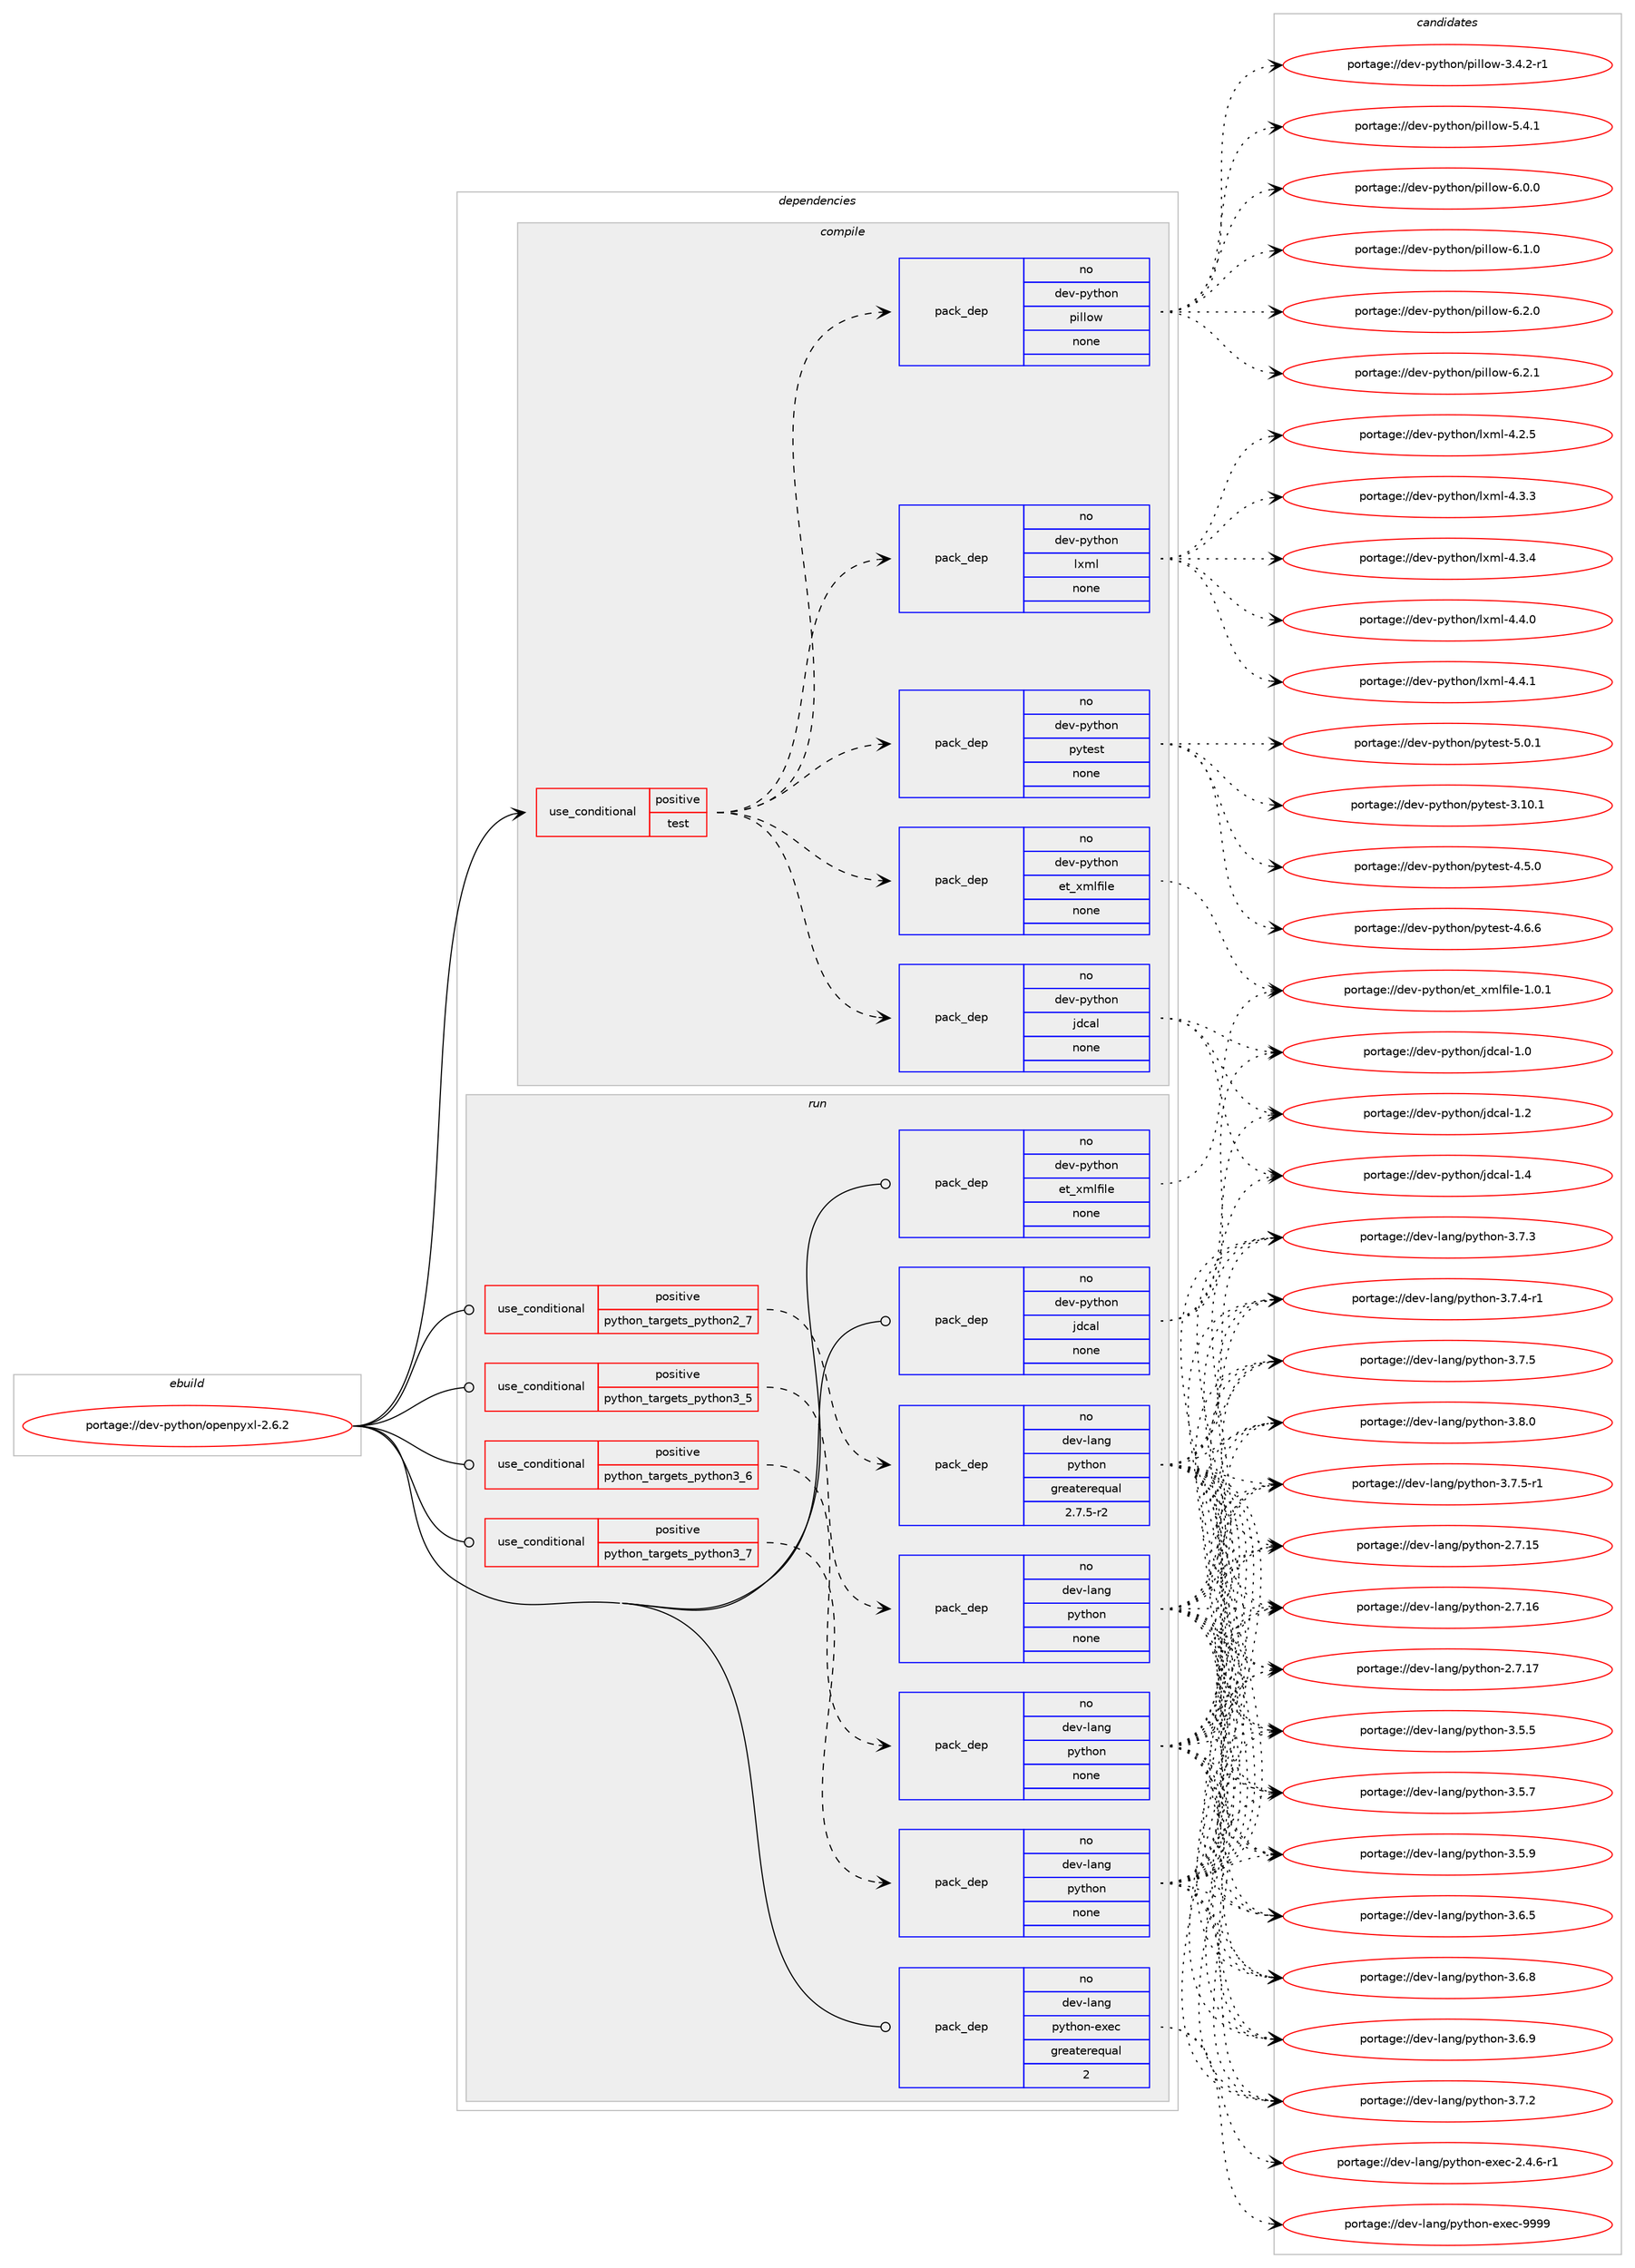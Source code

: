 digraph prolog {

# *************
# Graph options
# *************

newrank=true;
concentrate=true;
compound=true;
graph [rankdir=LR,fontname=Helvetica,fontsize=10,ranksep=1.5];#, ranksep=2.5, nodesep=0.2];
edge  [arrowhead=vee];
node  [fontname=Helvetica,fontsize=10];

# **********
# The ebuild
# **********

subgraph cluster_leftcol {
color=gray;
rank=same;
label=<<i>ebuild</i>>;
id [label="portage://dev-python/openpyxl-2.6.2", color=red, width=4, href="../dev-python/openpyxl-2.6.2.svg"];
}

# ****************
# The dependencies
# ****************

subgraph cluster_midcol {
color=gray;
label=<<i>dependencies</i>>;
subgraph cluster_compile {
fillcolor="#eeeeee";
style=filled;
label=<<i>compile</i>>;
subgraph cond32839 {
dependency152826 [label=<<TABLE BORDER="0" CELLBORDER="1" CELLSPACING="0" CELLPADDING="4"><TR><TD ROWSPAN="3" CELLPADDING="10">use_conditional</TD></TR><TR><TD>positive</TD></TR><TR><TD>test</TD></TR></TABLE>>, shape=none, color=red];
subgraph pack116658 {
dependency152827 [label=<<TABLE BORDER="0" CELLBORDER="1" CELLSPACING="0" CELLPADDING="4" WIDTH="220"><TR><TD ROWSPAN="6" CELLPADDING="30">pack_dep</TD></TR><TR><TD WIDTH="110">no</TD></TR><TR><TD>dev-python</TD></TR><TR><TD>jdcal</TD></TR><TR><TD>none</TD></TR><TR><TD></TD></TR></TABLE>>, shape=none, color=blue];
}
dependency152826:e -> dependency152827:w [weight=20,style="dashed",arrowhead="vee"];
subgraph pack116659 {
dependency152828 [label=<<TABLE BORDER="0" CELLBORDER="1" CELLSPACING="0" CELLPADDING="4" WIDTH="220"><TR><TD ROWSPAN="6" CELLPADDING="30">pack_dep</TD></TR><TR><TD WIDTH="110">no</TD></TR><TR><TD>dev-python</TD></TR><TR><TD>et_xmlfile</TD></TR><TR><TD>none</TD></TR><TR><TD></TD></TR></TABLE>>, shape=none, color=blue];
}
dependency152826:e -> dependency152828:w [weight=20,style="dashed",arrowhead="vee"];
subgraph pack116660 {
dependency152829 [label=<<TABLE BORDER="0" CELLBORDER="1" CELLSPACING="0" CELLPADDING="4" WIDTH="220"><TR><TD ROWSPAN="6" CELLPADDING="30">pack_dep</TD></TR><TR><TD WIDTH="110">no</TD></TR><TR><TD>dev-python</TD></TR><TR><TD>pytest</TD></TR><TR><TD>none</TD></TR><TR><TD></TD></TR></TABLE>>, shape=none, color=blue];
}
dependency152826:e -> dependency152829:w [weight=20,style="dashed",arrowhead="vee"];
subgraph pack116661 {
dependency152830 [label=<<TABLE BORDER="0" CELLBORDER="1" CELLSPACING="0" CELLPADDING="4" WIDTH="220"><TR><TD ROWSPAN="6" CELLPADDING="30">pack_dep</TD></TR><TR><TD WIDTH="110">no</TD></TR><TR><TD>dev-python</TD></TR><TR><TD>lxml</TD></TR><TR><TD>none</TD></TR><TR><TD></TD></TR></TABLE>>, shape=none, color=blue];
}
dependency152826:e -> dependency152830:w [weight=20,style="dashed",arrowhead="vee"];
subgraph pack116662 {
dependency152831 [label=<<TABLE BORDER="0" CELLBORDER="1" CELLSPACING="0" CELLPADDING="4" WIDTH="220"><TR><TD ROWSPAN="6" CELLPADDING="30">pack_dep</TD></TR><TR><TD WIDTH="110">no</TD></TR><TR><TD>dev-python</TD></TR><TR><TD>pillow</TD></TR><TR><TD>none</TD></TR><TR><TD></TD></TR></TABLE>>, shape=none, color=blue];
}
dependency152826:e -> dependency152831:w [weight=20,style="dashed",arrowhead="vee"];
}
id:e -> dependency152826:w [weight=20,style="solid",arrowhead="vee"];
}
subgraph cluster_compileandrun {
fillcolor="#eeeeee";
style=filled;
label=<<i>compile and run</i>>;
}
subgraph cluster_run {
fillcolor="#eeeeee";
style=filled;
label=<<i>run</i>>;
subgraph cond32840 {
dependency152832 [label=<<TABLE BORDER="0" CELLBORDER="1" CELLSPACING="0" CELLPADDING="4"><TR><TD ROWSPAN="3" CELLPADDING="10">use_conditional</TD></TR><TR><TD>positive</TD></TR><TR><TD>python_targets_python2_7</TD></TR></TABLE>>, shape=none, color=red];
subgraph pack116663 {
dependency152833 [label=<<TABLE BORDER="0" CELLBORDER="1" CELLSPACING="0" CELLPADDING="4" WIDTH="220"><TR><TD ROWSPAN="6" CELLPADDING="30">pack_dep</TD></TR><TR><TD WIDTH="110">no</TD></TR><TR><TD>dev-lang</TD></TR><TR><TD>python</TD></TR><TR><TD>greaterequal</TD></TR><TR><TD>2.7.5-r2</TD></TR></TABLE>>, shape=none, color=blue];
}
dependency152832:e -> dependency152833:w [weight=20,style="dashed",arrowhead="vee"];
}
id:e -> dependency152832:w [weight=20,style="solid",arrowhead="odot"];
subgraph cond32841 {
dependency152834 [label=<<TABLE BORDER="0" CELLBORDER="1" CELLSPACING="0" CELLPADDING="4"><TR><TD ROWSPAN="3" CELLPADDING="10">use_conditional</TD></TR><TR><TD>positive</TD></TR><TR><TD>python_targets_python3_5</TD></TR></TABLE>>, shape=none, color=red];
subgraph pack116664 {
dependency152835 [label=<<TABLE BORDER="0" CELLBORDER="1" CELLSPACING="0" CELLPADDING="4" WIDTH="220"><TR><TD ROWSPAN="6" CELLPADDING="30">pack_dep</TD></TR><TR><TD WIDTH="110">no</TD></TR><TR><TD>dev-lang</TD></TR><TR><TD>python</TD></TR><TR><TD>none</TD></TR><TR><TD></TD></TR></TABLE>>, shape=none, color=blue];
}
dependency152834:e -> dependency152835:w [weight=20,style="dashed",arrowhead="vee"];
}
id:e -> dependency152834:w [weight=20,style="solid",arrowhead="odot"];
subgraph cond32842 {
dependency152836 [label=<<TABLE BORDER="0" CELLBORDER="1" CELLSPACING="0" CELLPADDING="4"><TR><TD ROWSPAN="3" CELLPADDING="10">use_conditional</TD></TR><TR><TD>positive</TD></TR><TR><TD>python_targets_python3_6</TD></TR></TABLE>>, shape=none, color=red];
subgraph pack116665 {
dependency152837 [label=<<TABLE BORDER="0" CELLBORDER="1" CELLSPACING="0" CELLPADDING="4" WIDTH="220"><TR><TD ROWSPAN="6" CELLPADDING="30">pack_dep</TD></TR><TR><TD WIDTH="110">no</TD></TR><TR><TD>dev-lang</TD></TR><TR><TD>python</TD></TR><TR><TD>none</TD></TR><TR><TD></TD></TR></TABLE>>, shape=none, color=blue];
}
dependency152836:e -> dependency152837:w [weight=20,style="dashed",arrowhead="vee"];
}
id:e -> dependency152836:w [weight=20,style="solid",arrowhead="odot"];
subgraph cond32843 {
dependency152838 [label=<<TABLE BORDER="0" CELLBORDER="1" CELLSPACING="0" CELLPADDING="4"><TR><TD ROWSPAN="3" CELLPADDING="10">use_conditional</TD></TR><TR><TD>positive</TD></TR><TR><TD>python_targets_python3_7</TD></TR></TABLE>>, shape=none, color=red];
subgraph pack116666 {
dependency152839 [label=<<TABLE BORDER="0" CELLBORDER="1" CELLSPACING="0" CELLPADDING="4" WIDTH="220"><TR><TD ROWSPAN="6" CELLPADDING="30">pack_dep</TD></TR><TR><TD WIDTH="110">no</TD></TR><TR><TD>dev-lang</TD></TR><TR><TD>python</TD></TR><TR><TD>none</TD></TR><TR><TD></TD></TR></TABLE>>, shape=none, color=blue];
}
dependency152838:e -> dependency152839:w [weight=20,style="dashed",arrowhead="vee"];
}
id:e -> dependency152838:w [weight=20,style="solid",arrowhead="odot"];
subgraph pack116667 {
dependency152840 [label=<<TABLE BORDER="0" CELLBORDER="1" CELLSPACING="0" CELLPADDING="4" WIDTH="220"><TR><TD ROWSPAN="6" CELLPADDING="30">pack_dep</TD></TR><TR><TD WIDTH="110">no</TD></TR><TR><TD>dev-lang</TD></TR><TR><TD>python-exec</TD></TR><TR><TD>greaterequal</TD></TR><TR><TD>2</TD></TR></TABLE>>, shape=none, color=blue];
}
id:e -> dependency152840:w [weight=20,style="solid",arrowhead="odot"];
subgraph pack116668 {
dependency152841 [label=<<TABLE BORDER="0" CELLBORDER="1" CELLSPACING="0" CELLPADDING="4" WIDTH="220"><TR><TD ROWSPAN="6" CELLPADDING="30">pack_dep</TD></TR><TR><TD WIDTH="110">no</TD></TR><TR><TD>dev-python</TD></TR><TR><TD>et_xmlfile</TD></TR><TR><TD>none</TD></TR><TR><TD></TD></TR></TABLE>>, shape=none, color=blue];
}
id:e -> dependency152841:w [weight=20,style="solid",arrowhead="odot"];
subgraph pack116669 {
dependency152842 [label=<<TABLE BORDER="0" CELLBORDER="1" CELLSPACING="0" CELLPADDING="4" WIDTH="220"><TR><TD ROWSPAN="6" CELLPADDING="30">pack_dep</TD></TR><TR><TD WIDTH="110">no</TD></TR><TR><TD>dev-python</TD></TR><TR><TD>jdcal</TD></TR><TR><TD>none</TD></TR><TR><TD></TD></TR></TABLE>>, shape=none, color=blue];
}
id:e -> dependency152842:w [weight=20,style="solid",arrowhead="odot"];
}
}

# **************
# The candidates
# **************

subgraph cluster_choices {
rank=same;
color=gray;
label=<<i>candidates</i>>;

subgraph choice116658 {
color=black;
nodesep=1;
choiceportage1001011184511212111610411111047106100999710845494648 [label="portage://dev-python/jdcal-1.0", color=red, width=4,href="../dev-python/jdcal-1.0.svg"];
choiceportage1001011184511212111610411111047106100999710845494650 [label="portage://dev-python/jdcal-1.2", color=red, width=4,href="../dev-python/jdcal-1.2.svg"];
choiceportage1001011184511212111610411111047106100999710845494652 [label="portage://dev-python/jdcal-1.4", color=red, width=4,href="../dev-python/jdcal-1.4.svg"];
dependency152827:e -> choiceportage1001011184511212111610411111047106100999710845494648:w [style=dotted,weight="100"];
dependency152827:e -> choiceportage1001011184511212111610411111047106100999710845494650:w [style=dotted,weight="100"];
dependency152827:e -> choiceportage1001011184511212111610411111047106100999710845494652:w [style=dotted,weight="100"];
}
subgraph choice116659 {
color=black;
nodesep=1;
choiceportage100101118451121211161041111104710111695120109108102105108101454946484649 [label="portage://dev-python/et_xmlfile-1.0.1", color=red, width=4,href="../dev-python/et_xmlfile-1.0.1.svg"];
dependency152828:e -> choiceportage100101118451121211161041111104710111695120109108102105108101454946484649:w [style=dotted,weight="100"];
}
subgraph choice116660 {
color=black;
nodesep=1;
choiceportage100101118451121211161041111104711212111610111511645514649484649 [label="portage://dev-python/pytest-3.10.1", color=red, width=4,href="../dev-python/pytest-3.10.1.svg"];
choiceportage1001011184511212111610411111047112121116101115116455246534648 [label="portage://dev-python/pytest-4.5.0", color=red, width=4,href="../dev-python/pytest-4.5.0.svg"];
choiceportage1001011184511212111610411111047112121116101115116455246544654 [label="portage://dev-python/pytest-4.6.6", color=red, width=4,href="../dev-python/pytest-4.6.6.svg"];
choiceportage1001011184511212111610411111047112121116101115116455346484649 [label="portage://dev-python/pytest-5.0.1", color=red, width=4,href="../dev-python/pytest-5.0.1.svg"];
dependency152829:e -> choiceportage100101118451121211161041111104711212111610111511645514649484649:w [style=dotted,weight="100"];
dependency152829:e -> choiceportage1001011184511212111610411111047112121116101115116455246534648:w [style=dotted,weight="100"];
dependency152829:e -> choiceportage1001011184511212111610411111047112121116101115116455246544654:w [style=dotted,weight="100"];
dependency152829:e -> choiceportage1001011184511212111610411111047112121116101115116455346484649:w [style=dotted,weight="100"];
}
subgraph choice116661 {
color=black;
nodesep=1;
choiceportage1001011184511212111610411111047108120109108455246504653 [label="portage://dev-python/lxml-4.2.5", color=red, width=4,href="../dev-python/lxml-4.2.5.svg"];
choiceportage1001011184511212111610411111047108120109108455246514651 [label="portage://dev-python/lxml-4.3.3", color=red, width=4,href="../dev-python/lxml-4.3.3.svg"];
choiceportage1001011184511212111610411111047108120109108455246514652 [label="portage://dev-python/lxml-4.3.4", color=red, width=4,href="../dev-python/lxml-4.3.4.svg"];
choiceportage1001011184511212111610411111047108120109108455246524648 [label="portage://dev-python/lxml-4.4.0", color=red, width=4,href="../dev-python/lxml-4.4.0.svg"];
choiceportage1001011184511212111610411111047108120109108455246524649 [label="portage://dev-python/lxml-4.4.1", color=red, width=4,href="../dev-python/lxml-4.4.1.svg"];
dependency152830:e -> choiceportage1001011184511212111610411111047108120109108455246504653:w [style=dotted,weight="100"];
dependency152830:e -> choiceportage1001011184511212111610411111047108120109108455246514651:w [style=dotted,weight="100"];
dependency152830:e -> choiceportage1001011184511212111610411111047108120109108455246514652:w [style=dotted,weight="100"];
dependency152830:e -> choiceportage1001011184511212111610411111047108120109108455246524648:w [style=dotted,weight="100"];
dependency152830:e -> choiceportage1001011184511212111610411111047108120109108455246524649:w [style=dotted,weight="100"];
}
subgraph choice116662 {
color=black;
nodesep=1;
choiceportage10010111845112121116104111110471121051081081111194551465246504511449 [label="portage://dev-python/pillow-3.4.2-r1", color=red, width=4,href="../dev-python/pillow-3.4.2-r1.svg"];
choiceportage1001011184511212111610411111047112105108108111119455346524649 [label="portage://dev-python/pillow-5.4.1", color=red, width=4,href="../dev-python/pillow-5.4.1.svg"];
choiceportage1001011184511212111610411111047112105108108111119455446484648 [label="portage://dev-python/pillow-6.0.0", color=red, width=4,href="../dev-python/pillow-6.0.0.svg"];
choiceportage1001011184511212111610411111047112105108108111119455446494648 [label="portage://dev-python/pillow-6.1.0", color=red, width=4,href="../dev-python/pillow-6.1.0.svg"];
choiceportage1001011184511212111610411111047112105108108111119455446504648 [label="portage://dev-python/pillow-6.2.0", color=red, width=4,href="../dev-python/pillow-6.2.0.svg"];
choiceportage1001011184511212111610411111047112105108108111119455446504649 [label="portage://dev-python/pillow-6.2.1", color=red, width=4,href="../dev-python/pillow-6.2.1.svg"];
dependency152831:e -> choiceportage10010111845112121116104111110471121051081081111194551465246504511449:w [style=dotted,weight="100"];
dependency152831:e -> choiceportage1001011184511212111610411111047112105108108111119455346524649:w [style=dotted,weight="100"];
dependency152831:e -> choiceportage1001011184511212111610411111047112105108108111119455446484648:w [style=dotted,weight="100"];
dependency152831:e -> choiceportage1001011184511212111610411111047112105108108111119455446494648:w [style=dotted,weight="100"];
dependency152831:e -> choiceportage1001011184511212111610411111047112105108108111119455446504648:w [style=dotted,weight="100"];
dependency152831:e -> choiceportage1001011184511212111610411111047112105108108111119455446504649:w [style=dotted,weight="100"];
}
subgraph choice116663 {
color=black;
nodesep=1;
choiceportage10010111845108971101034711212111610411111045504655464953 [label="portage://dev-lang/python-2.7.15", color=red, width=4,href="../dev-lang/python-2.7.15.svg"];
choiceportage10010111845108971101034711212111610411111045504655464954 [label="portage://dev-lang/python-2.7.16", color=red, width=4,href="../dev-lang/python-2.7.16.svg"];
choiceportage10010111845108971101034711212111610411111045504655464955 [label="portage://dev-lang/python-2.7.17", color=red, width=4,href="../dev-lang/python-2.7.17.svg"];
choiceportage100101118451089711010347112121116104111110455146534653 [label="portage://dev-lang/python-3.5.5", color=red, width=4,href="../dev-lang/python-3.5.5.svg"];
choiceportage100101118451089711010347112121116104111110455146534655 [label="portage://dev-lang/python-3.5.7", color=red, width=4,href="../dev-lang/python-3.5.7.svg"];
choiceportage100101118451089711010347112121116104111110455146534657 [label="portage://dev-lang/python-3.5.9", color=red, width=4,href="../dev-lang/python-3.5.9.svg"];
choiceportage100101118451089711010347112121116104111110455146544653 [label="portage://dev-lang/python-3.6.5", color=red, width=4,href="../dev-lang/python-3.6.5.svg"];
choiceportage100101118451089711010347112121116104111110455146544656 [label="portage://dev-lang/python-3.6.8", color=red, width=4,href="../dev-lang/python-3.6.8.svg"];
choiceportage100101118451089711010347112121116104111110455146544657 [label="portage://dev-lang/python-3.6.9", color=red, width=4,href="../dev-lang/python-3.6.9.svg"];
choiceportage100101118451089711010347112121116104111110455146554650 [label="portage://dev-lang/python-3.7.2", color=red, width=4,href="../dev-lang/python-3.7.2.svg"];
choiceportage100101118451089711010347112121116104111110455146554651 [label="portage://dev-lang/python-3.7.3", color=red, width=4,href="../dev-lang/python-3.7.3.svg"];
choiceportage1001011184510897110103471121211161041111104551465546524511449 [label="portage://dev-lang/python-3.7.4-r1", color=red, width=4,href="../dev-lang/python-3.7.4-r1.svg"];
choiceportage100101118451089711010347112121116104111110455146554653 [label="portage://dev-lang/python-3.7.5", color=red, width=4,href="../dev-lang/python-3.7.5.svg"];
choiceportage1001011184510897110103471121211161041111104551465546534511449 [label="portage://dev-lang/python-3.7.5-r1", color=red, width=4,href="../dev-lang/python-3.7.5-r1.svg"];
choiceportage100101118451089711010347112121116104111110455146564648 [label="portage://dev-lang/python-3.8.0", color=red, width=4,href="../dev-lang/python-3.8.0.svg"];
dependency152833:e -> choiceportage10010111845108971101034711212111610411111045504655464953:w [style=dotted,weight="100"];
dependency152833:e -> choiceportage10010111845108971101034711212111610411111045504655464954:w [style=dotted,weight="100"];
dependency152833:e -> choiceportage10010111845108971101034711212111610411111045504655464955:w [style=dotted,weight="100"];
dependency152833:e -> choiceportage100101118451089711010347112121116104111110455146534653:w [style=dotted,weight="100"];
dependency152833:e -> choiceportage100101118451089711010347112121116104111110455146534655:w [style=dotted,weight="100"];
dependency152833:e -> choiceportage100101118451089711010347112121116104111110455146534657:w [style=dotted,weight="100"];
dependency152833:e -> choiceportage100101118451089711010347112121116104111110455146544653:w [style=dotted,weight="100"];
dependency152833:e -> choiceportage100101118451089711010347112121116104111110455146544656:w [style=dotted,weight="100"];
dependency152833:e -> choiceportage100101118451089711010347112121116104111110455146544657:w [style=dotted,weight="100"];
dependency152833:e -> choiceportage100101118451089711010347112121116104111110455146554650:w [style=dotted,weight="100"];
dependency152833:e -> choiceportage100101118451089711010347112121116104111110455146554651:w [style=dotted,weight="100"];
dependency152833:e -> choiceportage1001011184510897110103471121211161041111104551465546524511449:w [style=dotted,weight="100"];
dependency152833:e -> choiceportage100101118451089711010347112121116104111110455146554653:w [style=dotted,weight="100"];
dependency152833:e -> choiceportage1001011184510897110103471121211161041111104551465546534511449:w [style=dotted,weight="100"];
dependency152833:e -> choiceportage100101118451089711010347112121116104111110455146564648:w [style=dotted,weight="100"];
}
subgraph choice116664 {
color=black;
nodesep=1;
choiceportage10010111845108971101034711212111610411111045504655464953 [label="portage://dev-lang/python-2.7.15", color=red, width=4,href="../dev-lang/python-2.7.15.svg"];
choiceportage10010111845108971101034711212111610411111045504655464954 [label="portage://dev-lang/python-2.7.16", color=red, width=4,href="../dev-lang/python-2.7.16.svg"];
choiceportage10010111845108971101034711212111610411111045504655464955 [label="portage://dev-lang/python-2.7.17", color=red, width=4,href="../dev-lang/python-2.7.17.svg"];
choiceportage100101118451089711010347112121116104111110455146534653 [label="portage://dev-lang/python-3.5.5", color=red, width=4,href="../dev-lang/python-3.5.5.svg"];
choiceportage100101118451089711010347112121116104111110455146534655 [label="portage://dev-lang/python-3.5.7", color=red, width=4,href="../dev-lang/python-3.5.7.svg"];
choiceportage100101118451089711010347112121116104111110455146534657 [label="portage://dev-lang/python-3.5.9", color=red, width=4,href="../dev-lang/python-3.5.9.svg"];
choiceportage100101118451089711010347112121116104111110455146544653 [label="portage://dev-lang/python-3.6.5", color=red, width=4,href="../dev-lang/python-3.6.5.svg"];
choiceportage100101118451089711010347112121116104111110455146544656 [label="portage://dev-lang/python-3.6.8", color=red, width=4,href="../dev-lang/python-3.6.8.svg"];
choiceportage100101118451089711010347112121116104111110455146544657 [label="portage://dev-lang/python-3.6.9", color=red, width=4,href="../dev-lang/python-3.6.9.svg"];
choiceportage100101118451089711010347112121116104111110455146554650 [label="portage://dev-lang/python-3.7.2", color=red, width=4,href="../dev-lang/python-3.7.2.svg"];
choiceportage100101118451089711010347112121116104111110455146554651 [label="portage://dev-lang/python-3.7.3", color=red, width=4,href="../dev-lang/python-3.7.3.svg"];
choiceportage1001011184510897110103471121211161041111104551465546524511449 [label="portage://dev-lang/python-3.7.4-r1", color=red, width=4,href="../dev-lang/python-3.7.4-r1.svg"];
choiceportage100101118451089711010347112121116104111110455146554653 [label="portage://dev-lang/python-3.7.5", color=red, width=4,href="../dev-lang/python-3.7.5.svg"];
choiceportage1001011184510897110103471121211161041111104551465546534511449 [label="portage://dev-lang/python-3.7.5-r1", color=red, width=4,href="../dev-lang/python-3.7.5-r1.svg"];
choiceportage100101118451089711010347112121116104111110455146564648 [label="portage://dev-lang/python-3.8.0", color=red, width=4,href="../dev-lang/python-3.8.0.svg"];
dependency152835:e -> choiceportage10010111845108971101034711212111610411111045504655464953:w [style=dotted,weight="100"];
dependency152835:e -> choiceportage10010111845108971101034711212111610411111045504655464954:w [style=dotted,weight="100"];
dependency152835:e -> choiceportage10010111845108971101034711212111610411111045504655464955:w [style=dotted,weight="100"];
dependency152835:e -> choiceportage100101118451089711010347112121116104111110455146534653:w [style=dotted,weight="100"];
dependency152835:e -> choiceportage100101118451089711010347112121116104111110455146534655:w [style=dotted,weight="100"];
dependency152835:e -> choiceportage100101118451089711010347112121116104111110455146534657:w [style=dotted,weight="100"];
dependency152835:e -> choiceportage100101118451089711010347112121116104111110455146544653:w [style=dotted,weight="100"];
dependency152835:e -> choiceportage100101118451089711010347112121116104111110455146544656:w [style=dotted,weight="100"];
dependency152835:e -> choiceportage100101118451089711010347112121116104111110455146544657:w [style=dotted,weight="100"];
dependency152835:e -> choiceportage100101118451089711010347112121116104111110455146554650:w [style=dotted,weight="100"];
dependency152835:e -> choiceportage100101118451089711010347112121116104111110455146554651:w [style=dotted,weight="100"];
dependency152835:e -> choiceportage1001011184510897110103471121211161041111104551465546524511449:w [style=dotted,weight="100"];
dependency152835:e -> choiceportage100101118451089711010347112121116104111110455146554653:w [style=dotted,weight="100"];
dependency152835:e -> choiceportage1001011184510897110103471121211161041111104551465546534511449:w [style=dotted,weight="100"];
dependency152835:e -> choiceportage100101118451089711010347112121116104111110455146564648:w [style=dotted,weight="100"];
}
subgraph choice116665 {
color=black;
nodesep=1;
choiceportage10010111845108971101034711212111610411111045504655464953 [label="portage://dev-lang/python-2.7.15", color=red, width=4,href="../dev-lang/python-2.7.15.svg"];
choiceportage10010111845108971101034711212111610411111045504655464954 [label="portage://dev-lang/python-2.7.16", color=red, width=4,href="../dev-lang/python-2.7.16.svg"];
choiceportage10010111845108971101034711212111610411111045504655464955 [label="portage://dev-lang/python-2.7.17", color=red, width=4,href="../dev-lang/python-2.7.17.svg"];
choiceportage100101118451089711010347112121116104111110455146534653 [label="portage://dev-lang/python-3.5.5", color=red, width=4,href="../dev-lang/python-3.5.5.svg"];
choiceportage100101118451089711010347112121116104111110455146534655 [label="portage://dev-lang/python-3.5.7", color=red, width=4,href="../dev-lang/python-3.5.7.svg"];
choiceportage100101118451089711010347112121116104111110455146534657 [label="portage://dev-lang/python-3.5.9", color=red, width=4,href="../dev-lang/python-3.5.9.svg"];
choiceportage100101118451089711010347112121116104111110455146544653 [label="portage://dev-lang/python-3.6.5", color=red, width=4,href="../dev-lang/python-3.6.5.svg"];
choiceportage100101118451089711010347112121116104111110455146544656 [label="portage://dev-lang/python-3.6.8", color=red, width=4,href="../dev-lang/python-3.6.8.svg"];
choiceportage100101118451089711010347112121116104111110455146544657 [label="portage://dev-lang/python-3.6.9", color=red, width=4,href="../dev-lang/python-3.6.9.svg"];
choiceportage100101118451089711010347112121116104111110455146554650 [label="portage://dev-lang/python-3.7.2", color=red, width=4,href="../dev-lang/python-3.7.2.svg"];
choiceportage100101118451089711010347112121116104111110455146554651 [label="portage://dev-lang/python-3.7.3", color=red, width=4,href="../dev-lang/python-3.7.3.svg"];
choiceportage1001011184510897110103471121211161041111104551465546524511449 [label="portage://dev-lang/python-3.7.4-r1", color=red, width=4,href="../dev-lang/python-3.7.4-r1.svg"];
choiceportage100101118451089711010347112121116104111110455146554653 [label="portage://dev-lang/python-3.7.5", color=red, width=4,href="../dev-lang/python-3.7.5.svg"];
choiceportage1001011184510897110103471121211161041111104551465546534511449 [label="portage://dev-lang/python-3.7.5-r1", color=red, width=4,href="../dev-lang/python-3.7.5-r1.svg"];
choiceportage100101118451089711010347112121116104111110455146564648 [label="portage://dev-lang/python-3.8.0", color=red, width=4,href="../dev-lang/python-3.8.0.svg"];
dependency152837:e -> choiceportage10010111845108971101034711212111610411111045504655464953:w [style=dotted,weight="100"];
dependency152837:e -> choiceportage10010111845108971101034711212111610411111045504655464954:w [style=dotted,weight="100"];
dependency152837:e -> choiceportage10010111845108971101034711212111610411111045504655464955:w [style=dotted,weight="100"];
dependency152837:e -> choiceportage100101118451089711010347112121116104111110455146534653:w [style=dotted,weight="100"];
dependency152837:e -> choiceportage100101118451089711010347112121116104111110455146534655:w [style=dotted,weight="100"];
dependency152837:e -> choiceportage100101118451089711010347112121116104111110455146534657:w [style=dotted,weight="100"];
dependency152837:e -> choiceportage100101118451089711010347112121116104111110455146544653:w [style=dotted,weight="100"];
dependency152837:e -> choiceportage100101118451089711010347112121116104111110455146544656:w [style=dotted,weight="100"];
dependency152837:e -> choiceportage100101118451089711010347112121116104111110455146544657:w [style=dotted,weight="100"];
dependency152837:e -> choiceportage100101118451089711010347112121116104111110455146554650:w [style=dotted,weight="100"];
dependency152837:e -> choiceportage100101118451089711010347112121116104111110455146554651:w [style=dotted,weight="100"];
dependency152837:e -> choiceportage1001011184510897110103471121211161041111104551465546524511449:w [style=dotted,weight="100"];
dependency152837:e -> choiceportage100101118451089711010347112121116104111110455146554653:w [style=dotted,weight="100"];
dependency152837:e -> choiceportage1001011184510897110103471121211161041111104551465546534511449:w [style=dotted,weight="100"];
dependency152837:e -> choiceportage100101118451089711010347112121116104111110455146564648:w [style=dotted,weight="100"];
}
subgraph choice116666 {
color=black;
nodesep=1;
choiceportage10010111845108971101034711212111610411111045504655464953 [label="portage://dev-lang/python-2.7.15", color=red, width=4,href="../dev-lang/python-2.7.15.svg"];
choiceportage10010111845108971101034711212111610411111045504655464954 [label="portage://dev-lang/python-2.7.16", color=red, width=4,href="../dev-lang/python-2.7.16.svg"];
choiceportage10010111845108971101034711212111610411111045504655464955 [label="portage://dev-lang/python-2.7.17", color=red, width=4,href="../dev-lang/python-2.7.17.svg"];
choiceportage100101118451089711010347112121116104111110455146534653 [label="portage://dev-lang/python-3.5.5", color=red, width=4,href="../dev-lang/python-3.5.5.svg"];
choiceportage100101118451089711010347112121116104111110455146534655 [label="portage://dev-lang/python-3.5.7", color=red, width=4,href="../dev-lang/python-3.5.7.svg"];
choiceportage100101118451089711010347112121116104111110455146534657 [label="portage://dev-lang/python-3.5.9", color=red, width=4,href="../dev-lang/python-3.5.9.svg"];
choiceportage100101118451089711010347112121116104111110455146544653 [label="portage://dev-lang/python-3.6.5", color=red, width=4,href="../dev-lang/python-3.6.5.svg"];
choiceportage100101118451089711010347112121116104111110455146544656 [label="portage://dev-lang/python-3.6.8", color=red, width=4,href="../dev-lang/python-3.6.8.svg"];
choiceportage100101118451089711010347112121116104111110455146544657 [label="portage://dev-lang/python-3.6.9", color=red, width=4,href="../dev-lang/python-3.6.9.svg"];
choiceportage100101118451089711010347112121116104111110455146554650 [label="portage://dev-lang/python-3.7.2", color=red, width=4,href="../dev-lang/python-3.7.2.svg"];
choiceportage100101118451089711010347112121116104111110455146554651 [label="portage://dev-lang/python-3.7.3", color=red, width=4,href="../dev-lang/python-3.7.3.svg"];
choiceportage1001011184510897110103471121211161041111104551465546524511449 [label="portage://dev-lang/python-3.7.4-r1", color=red, width=4,href="../dev-lang/python-3.7.4-r1.svg"];
choiceportage100101118451089711010347112121116104111110455146554653 [label="portage://dev-lang/python-3.7.5", color=red, width=4,href="../dev-lang/python-3.7.5.svg"];
choiceportage1001011184510897110103471121211161041111104551465546534511449 [label="portage://dev-lang/python-3.7.5-r1", color=red, width=4,href="../dev-lang/python-3.7.5-r1.svg"];
choiceportage100101118451089711010347112121116104111110455146564648 [label="portage://dev-lang/python-3.8.0", color=red, width=4,href="../dev-lang/python-3.8.0.svg"];
dependency152839:e -> choiceportage10010111845108971101034711212111610411111045504655464953:w [style=dotted,weight="100"];
dependency152839:e -> choiceportage10010111845108971101034711212111610411111045504655464954:w [style=dotted,weight="100"];
dependency152839:e -> choiceportage10010111845108971101034711212111610411111045504655464955:w [style=dotted,weight="100"];
dependency152839:e -> choiceportage100101118451089711010347112121116104111110455146534653:w [style=dotted,weight="100"];
dependency152839:e -> choiceportage100101118451089711010347112121116104111110455146534655:w [style=dotted,weight="100"];
dependency152839:e -> choiceportage100101118451089711010347112121116104111110455146534657:w [style=dotted,weight="100"];
dependency152839:e -> choiceportage100101118451089711010347112121116104111110455146544653:w [style=dotted,weight="100"];
dependency152839:e -> choiceportage100101118451089711010347112121116104111110455146544656:w [style=dotted,weight="100"];
dependency152839:e -> choiceportage100101118451089711010347112121116104111110455146544657:w [style=dotted,weight="100"];
dependency152839:e -> choiceportage100101118451089711010347112121116104111110455146554650:w [style=dotted,weight="100"];
dependency152839:e -> choiceportage100101118451089711010347112121116104111110455146554651:w [style=dotted,weight="100"];
dependency152839:e -> choiceportage1001011184510897110103471121211161041111104551465546524511449:w [style=dotted,weight="100"];
dependency152839:e -> choiceportage100101118451089711010347112121116104111110455146554653:w [style=dotted,weight="100"];
dependency152839:e -> choiceportage1001011184510897110103471121211161041111104551465546534511449:w [style=dotted,weight="100"];
dependency152839:e -> choiceportage100101118451089711010347112121116104111110455146564648:w [style=dotted,weight="100"];
}
subgraph choice116667 {
color=black;
nodesep=1;
choiceportage10010111845108971101034711212111610411111045101120101994550465246544511449 [label="portage://dev-lang/python-exec-2.4.6-r1", color=red, width=4,href="../dev-lang/python-exec-2.4.6-r1.svg"];
choiceportage10010111845108971101034711212111610411111045101120101994557575757 [label="portage://dev-lang/python-exec-9999", color=red, width=4,href="../dev-lang/python-exec-9999.svg"];
dependency152840:e -> choiceportage10010111845108971101034711212111610411111045101120101994550465246544511449:w [style=dotted,weight="100"];
dependency152840:e -> choiceportage10010111845108971101034711212111610411111045101120101994557575757:w [style=dotted,weight="100"];
}
subgraph choice116668 {
color=black;
nodesep=1;
choiceportage100101118451121211161041111104710111695120109108102105108101454946484649 [label="portage://dev-python/et_xmlfile-1.0.1", color=red, width=4,href="../dev-python/et_xmlfile-1.0.1.svg"];
dependency152841:e -> choiceportage100101118451121211161041111104710111695120109108102105108101454946484649:w [style=dotted,weight="100"];
}
subgraph choice116669 {
color=black;
nodesep=1;
choiceportage1001011184511212111610411111047106100999710845494648 [label="portage://dev-python/jdcal-1.0", color=red, width=4,href="../dev-python/jdcal-1.0.svg"];
choiceportage1001011184511212111610411111047106100999710845494650 [label="portage://dev-python/jdcal-1.2", color=red, width=4,href="../dev-python/jdcal-1.2.svg"];
choiceportage1001011184511212111610411111047106100999710845494652 [label="portage://dev-python/jdcal-1.4", color=red, width=4,href="../dev-python/jdcal-1.4.svg"];
dependency152842:e -> choiceportage1001011184511212111610411111047106100999710845494648:w [style=dotted,weight="100"];
dependency152842:e -> choiceportage1001011184511212111610411111047106100999710845494650:w [style=dotted,weight="100"];
dependency152842:e -> choiceportage1001011184511212111610411111047106100999710845494652:w [style=dotted,weight="100"];
}
}

}
